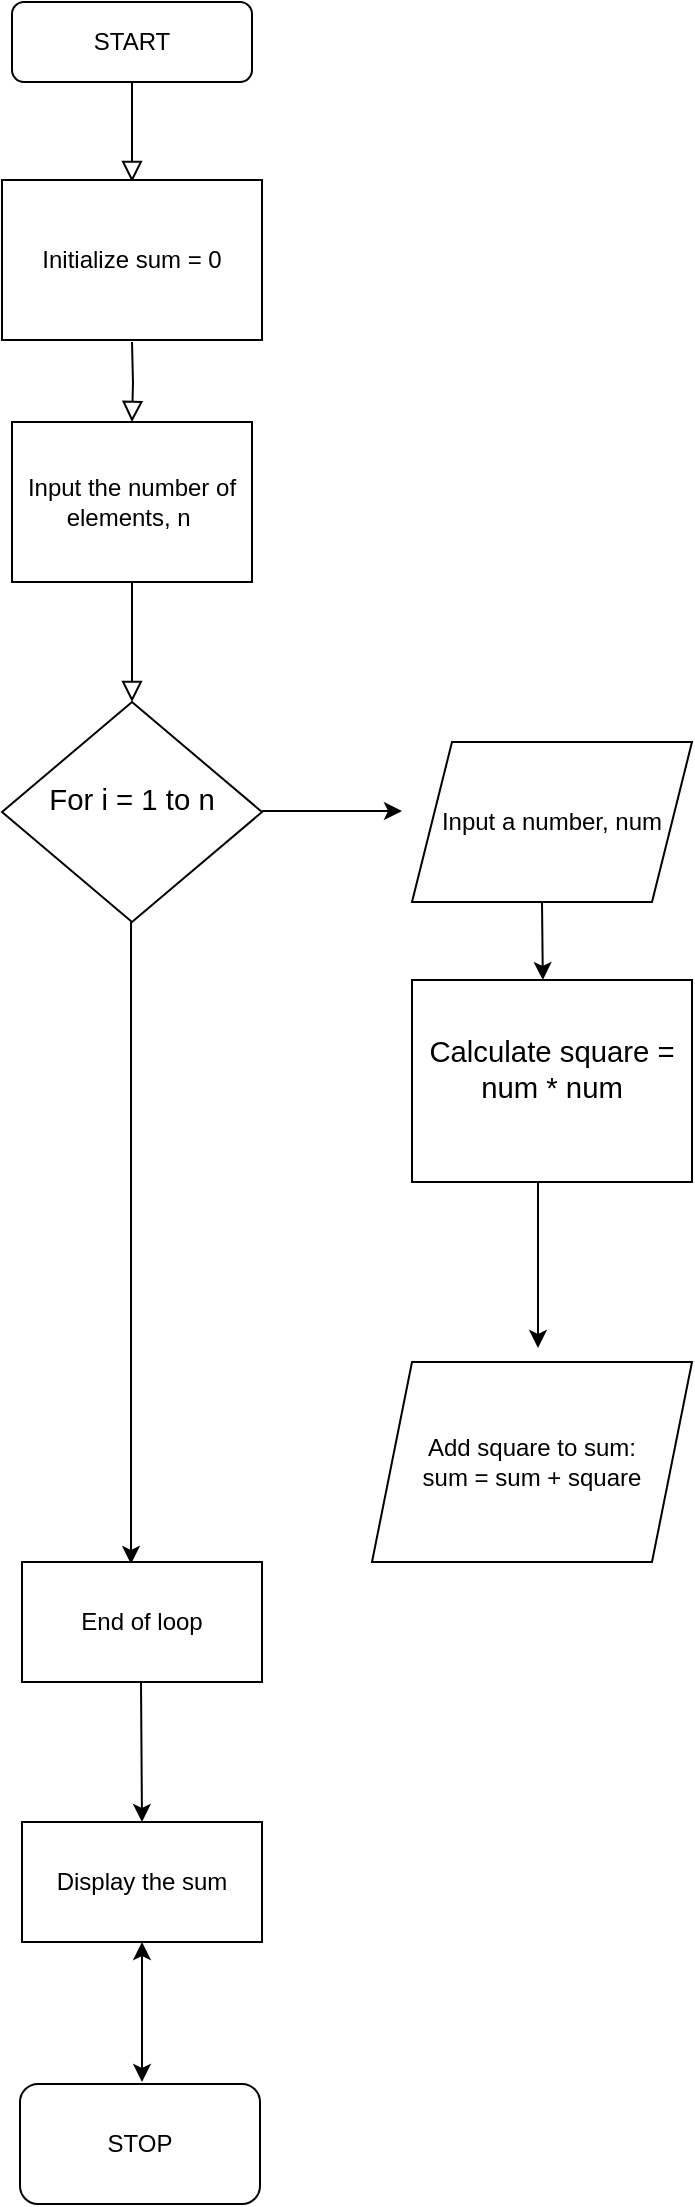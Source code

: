 <mxfile version="21.6.8" type="github">
  <diagram id="C5RBs43oDa-KdzZeNtuy" name="Page-1">
    <mxGraphModel dx="1114" dy="570" grid="1" gridSize="10" guides="1" tooltips="1" connect="1" arrows="1" fold="1" page="1" pageScale="1" pageWidth="827" pageHeight="1169" math="0" shadow="0">
      <root>
        <mxCell id="WIyWlLk6GJQsqaUBKTNV-0" />
        <mxCell id="WIyWlLk6GJQsqaUBKTNV-1" parent="WIyWlLk6GJQsqaUBKTNV-0" />
        <mxCell id="WIyWlLk6GJQsqaUBKTNV-2" value="" style="rounded=0;html=1;jettySize=auto;orthogonalLoop=1;fontSize=11;endArrow=block;endFill=0;endSize=8;strokeWidth=1;shadow=0;labelBackgroundColor=none;edgeStyle=orthogonalEdgeStyle;" parent="WIyWlLk6GJQsqaUBKTNV-1" source="WIyWlLk6GJQsqaUBKTNV-3" edge="1">
          <mxGeometry relative="1" as="geometry">
            <mxPoint x="220" y="170" as="targetPoint" />
          </mxGeometry>
        </mxCell>
        <mxCell id="WIyWlLk6GJQsqaUBKTNV-3" value="START" style="rounded=1;whiteSpace=wrap;html=1;fontSize=12;glass=0;strokeWidth=1;shadow=0;" parent="WIyWlLk6GJQsqaUBKTNV-1" vertex="1">
          <mxGeometry x="160" y="80" width="120" height="40" as="geometry" />
        </mxCell>
        <mxCell id="WIyWlLk6GJQsqaUBKTNV-4" value="" style="rounded=0;html=1;jettySize=auto;orthogonalLoop=1;fontSize=11;endArrow=block;endFill=0;endSize=8;strokeWidth=1;shadow=0;labelBackgroundColor=none;edgeStyle=orthogonalEdgeStyle;" parent="WIyWlLk6GJQsqaUBKTNV-1" edge="1">
          <mxGeometry y="20" relative="1" as="geometry">
            <mxPoint as="offset" />
            <mxPoint x="220" y="250" as="sourcePoint" />
            <mxPoint x="220" y="290" as="targetPoint" />
          </mxGeometry>
        </mxCell>
        <mxCell id="WIyWlLk6GJQsqaUBKTNV-8" value="" style="rounded=0;html=1;jettySize=auto;orthogonalLoop=1;fontSize=11;endArrow=block;endFill=0;endSize=8;strokeWidth=1;shadow=0;labelBackgroundColor=none;edgeStyle=orthogonalEdgeStyle;" parent="WIyWlLk6GJQsqaUBKTNV-1" edge="1">
          <mxGeometry x="0.333" y="20" relative="1" as="geometry">
            <mxPoint as="offset" />
            <mxPoint x="220" y="370" as="sourcePoint" />
            <mxPoint x="220" y="430" as="targetPoint" />
          </mxGeometry>
        </mxCell>
        <mxCell id="P36jR_Xyz4kk57j1g3wU-0" value="&lt;p style=&quot;line-height:1.38;margin-top:0pt;margin-bottom:0pt;&quot; dir=&quot;ltr&quot;&gt;&lt;/p&gt;&lt;div&gt;&lt;/div&gt;&lt;span style=&quot;font-size: 11pt; font-family: Arial, sans-serif; background-color: transparent; font-variant-numeric: normal; font-variant-east-asian: normal; font-variant-alternates: normal; vertical-align: baseline;&quot;&gt;For i = 1 to n&lt;/span&gt;&lt;p&gt;&lt;/p&gt;&lt;span id=&quot;docs-internal-guid-848c0ce0-7fff-4dcc-75e2-2bdef064a01c&quot;&gt;&lt;/span&gt;" style="rhombus;whiteSpace=wrap;html=1;" vertex="1" parent="WIyWlLk6GJQsqaUBKTNV-1">
          <mxGeometry x="155" y="430" width="130" height="110" as="geometry" />
        </mxCell>
        <mxCell id="P36jR_Xyz4kk57j1g3wU-1" value="" style="endArrow=classic;html=1;rounded=0;" edge="1" parent="WIyWlLk6GJQsqaUBKTNV-1">
          <mxGeometry width="50" height="50" relative="1" as="geometry">
            <mxPoint x="285" y="484.5" as="sourcePoint" />
            <mxPoint x="355" y="484.5" as="targetPoint" />
          </mxGeometry>
        </mxCell>
        <mxCell id="P36jR_Xyz4kk57j1g3wU-3" value="" style="endArrow=classic;html=1;rounded=0;" edge="1" parent="WIyWlLk6GJQsqaUBKTNV-1">
          <mxGeometry width="50" height="50" relative="1" as="geometry">
            <mxPoint x="425" y="530" as="sourcePoint" />
            <mxPoint x="425.42" y="569" as="targetPoint" />
          </mxGeometry>
        </mxCell>
        <mxCell id="P36jR_Xyz4kk57j1g3wU-4" value="&lt;p style=&quot;line-height:1.38;margin-top:0pt;margin-bottom:0pt;&quot; dir=&quot;ltr&quot;&gt;&lt;/p&gt;&lt;div&gt;&lt;/div&gt;&lt;span style=&quot;font-size: 11pt; font-family: Arial, sans-serif; background-color: transparent; font-variant-numeric: normal; font-variant-east-asian: normal; font-variant-alternates: normal; vertical-align: baseline;&quot;&gt;Calculate square = num * num&lt;/span&gt;&lt;p&gt;&lt;/p&gt;&lt;span id=&quot;docs-internal-guid-48d98f5b-7fff-5300-261e-b0d7d8e3d09b&quot;&gt;&lt;/span&gt;" style="rounded=0;whiteSpace=wrap;html=1;" vertex="1" parent="WIyWlLk6GJQsqaUBKTNV-1">
          <mxGeometry x="360" y="569" width="140" height="101" as="geometry" />
        </mxCell>
        <mxCell id="P36jR_Xyz4kk57j1g3wU-5" value="Input the number of elements, n&amp;nbsp;" style="rounded=0;whiteSpace=wrap;html=1;" vertex="1" parent="WIyWlLk6GJQsqaUBKTNV-1">
          <mxGeometry x="160" y="290" width="120" height="80" as="geometry" />
        </mxCell>
        <mxCell id="P36jR_Xyz4kk57j1g3wU-6" value="Initialize sum = 0" style="rounded=0;whiteSpace=wrap;html=1;" vertex="1" parent="WIyWlLk6GJQsqaUBKTNV-1">
          <mxGeometry x="155" y="169" width="130" height="80" as="geometry" />
        </mxCell>
        <mxCell id="P36jR_Xyz4kk57j1g3wU-8" value="" style="endArrow=classic;html=1;rounded=0;exitX=0.4;exitY=1.069;exitDx=0;exitDy=0;exitPerimeter=0;" edge="1" parent="WIyWlLk6GJQsqaUBKTNV-1">
          <mxGeometry width="50" height="50" relative="1" as="geometry">
            <mxPoint x="423" y="669.969" as="sourcePoint" />
            <mxPoint x="423" y="753" as="targetPoint" />
          </mxGeometry>
        </mxCell>
        <mxCell id="P36jR_Xyz4kk57j1g3wU-10" value="" style="endArrow=classic;html=1;rounded=0;" edge="1" parent="WIyWlLk6GJQsqaUBKTNV-1">
          <mxGeometry width="50" height="50" relative="1" as="geometry">
            <mxPoint x="219.5" y="540" as="sourcePoint" />
            <mxPoint x="219.5" y="861" as="targetPoint" />
          </mxGeometry>
        </mxCell>
        <mxCell id="P36jR_Xyz4kk57j1g3wU-11" value="End of loop" style="rounded=0;whiteSpace=wrap;html=1;" vertex="1" parent="WIyWlLk6GJQsqaUBKTNV-1">
          <mxGeometry x="165" y="860" width="120" height="60" as="geometry" />
        </mxCell>
        <mxCell id="P36jR_Xyz4kk57j1g3wU-12" value="Display the sum" style="rounded=0;whiteSpace=wrap;html=1;" vertex="1" parent="WIyWlLk6GJQsqaUBKTNV-1">
          <mxGeometry x="165" y="990" width="120" height="60" as="geometry" />
        </mxCell>
        <mxCell id="P36jR_Xyz4kk57j1g3wU-13" value="Input a number, num" style="shape=parallelogram;perimeter=parallelogramPerimeter;whiteSpace=wrap;html=1;fixedSize=1;" vertex="1" parent="WIyWlLk6GJQsqaUBKTNV-1">
          <mxGeometry x="360" y="450" width="140" height="80" as="geometry" />
        </mxCell>
        <mxCell id="P36jR_Xyz4kk57j1g3wU-14" value="Add square to sum: &lt;br&gt;sum = sum + square" style="shape=parallelogram;perimeter=parallelogramPerimeter;whiteSpace=wrap;html=1;fixedSize=1;" vertex="1" parent="WIyWlLk6GJQsqaUBKTNV-1">
          <mxGeometry x="340" y="760" width="160" height="100" as="geometry" />
        </mxCell>
        <mxCell id="P36jR_Xyz4kk57j1g3wU-15" value="" style="endArrow=classic;html=1;rounded=0;exitX=0.4;exitY=1.069;exitDx=0;exitDy=0;exitPerimeter=0;entryX=0.5;entryY=0;entryDx=0;entryDy=0;entryPerimeter=0;" edge="1" parent="WIyWlLk6GJQsqaUBKTNV-1" target="P36jR_Xyz4kk57j1g3wU-12">
          <mxGeometry width="50" height="50" relative="1" as="geometry">
            <mxPoint x="224.5" y="919.999" as="sourcePoint" />
            <mxPoint x="225" y="980" as="targetPoint" />
          </mxGeometry>
        </mxCell>
        <mxCell id="P36jR_Xyz4kk57j1g3wU-16" value="STOP" style="rounded=1;whiteSpace=wrap;html=1;" vertex="1" parent="WIyWlLk6GJQsqaUBKTNV-1">
          <mxGeometry x="164" y="1121" width="120" height="60" as="geometry" />
        </mxCell>
        <mxCell id="P36jR_Xyz4kk57j1g3wU-17" value="" style="endArrow=classic;startArrow=classic;html=1;rounded=0;exitX=0.5;exitY=1;exitDx=0;exitDy=0;" edge="1" parent="WIyWlLk6GJQsqaUBKTNV-1" source="P36jR_Xyz4kk57j1g3wU-12">
          <mxGeometry width="50" height="50" relative="1" as="geometry">
            <mxPoint x="230" y="1070" as="sourcePoint" />
            <mxPoint x="225" y="1120" as="targetPoint" />
          </mxGeometry>
        </mxCell>
      </root>
    </mxGraphModel>
  </diagram>
</mxfile>
